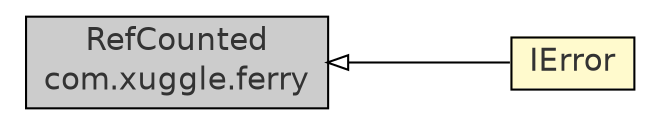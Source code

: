 #!/usr/local/bin/dot
#
# Class diagram 
# Generated by UmlGraph version 4.8 (http://www.spinellis.gr/sw/umlgraph)
#

digraph G {
	edge [fontname="Helvetica",fontsize=10,labelfontname="Helvetica",labelfontsize=10];
	node [fontname="Helvetica",fontsize=10,shape=plaintext];
	rankdir=LR;
	ranksep=1;
	// com.xuggle.ferry.RefCounted
	c11200 [label=<<table border="0" cellborder="1" cellspacing="0" cellpadding="2" port="p" bgcolor="grey80" href="../ferry/RefCounted.html">
		<tr><td><table border="0" cellspacing="0" cellpadding="1">
			<tr><td> RefCounted </td></tr>
			<tr><td> com.xuggle.ferry </td></tr>
		</table></td></tr>
		</table>>, fontname="Helvetica", fontcolor="grey20", fontsize=15.0];
	// com.xuggle.xuggler.IError
	c11252 [label=<<table border="0" cellborder="1" cellspacing="0" cellpadding="2" port="p" bgcolor="lemonChiffon" href="./IError.html">
		<tr><td><table border="0" cellspacing="0" cellpadding="1">
			<tr><td> IError </td></tr>
		</table></td></tr>
		</table>>, fontname="Helvetica", fontcolor="grey20", fontsize=15.0];
	//com.xuggle.xuggler.IError extends com.xuggle.ferry.RefCounted
	c11200:p -> c11252:p [dir=back,arrowtail=empty];
}

